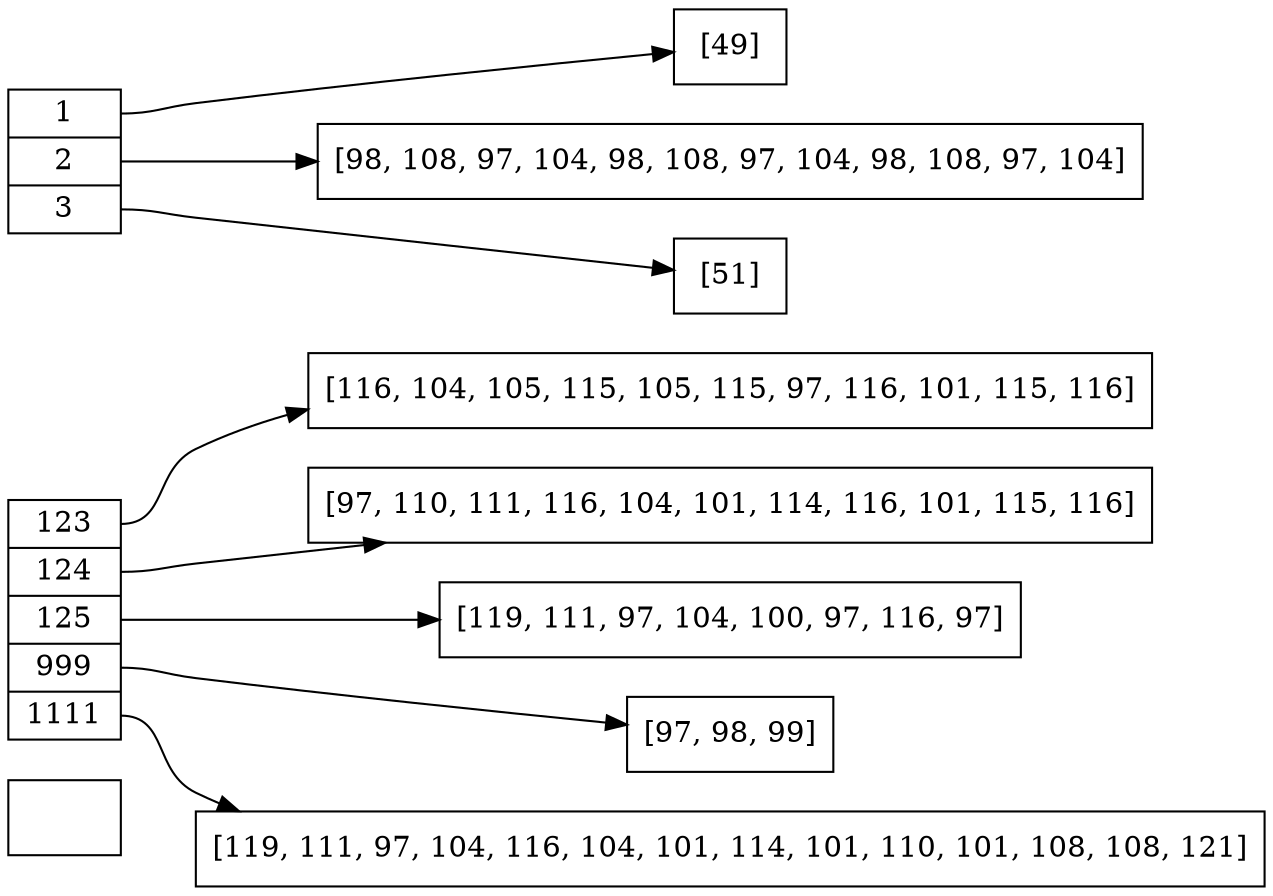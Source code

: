 digraph Database {
	node [ shape=record ]
	rankdir="LR";
	node_1[label=""]

	node_2[label="<v_0>123|<v_1>124|<v_2>125|<v_3>999|<v_4>1111"]
	node_2:v_0 -> value_2_v_0;
	value_2_v_0[label="[116, 104, 105, 115, 105, 115, 97, 116, 101, 115, 116]"]
	node_2:v_1 -> value_2_v_1;
	value_2_v_1[label="[97, 110, 111, 116, 104, 101, 114, 116, 101, 115, 116]"]
	node_2:v_2 -> value_2_v_2;
	value_2_v_2[label="[119, 111, 97, 104, 100, 97, 116, 97]"]
	node_2:v_3 -> value_2_v_3;
	value_2_v_3[label="[97, 98, 99]"]
	node_2:v_4 -> value_2_v_4;
	value_2_v_4[label="[119, 111, 97, 104, 116, 104, 101, 114, 101, 110, 101, 108, 108, 121]"]

	node_3[label="<v_0>1|<v_1>2|<v_2>3"]
	node_3:v_0 -> value_3_v_0;
	value_3_v_0[label="[49]"]
	node_3:v_1 -> value_3_v_1;
	value_3_v_1[label="[98, 108, 97, 104, 98, 108, 97, 104, 98, 108, 97, 104]"]
	node_3:v_2 -> value_3_v_2;
	value_3_v_2[label="[51]"]

}
